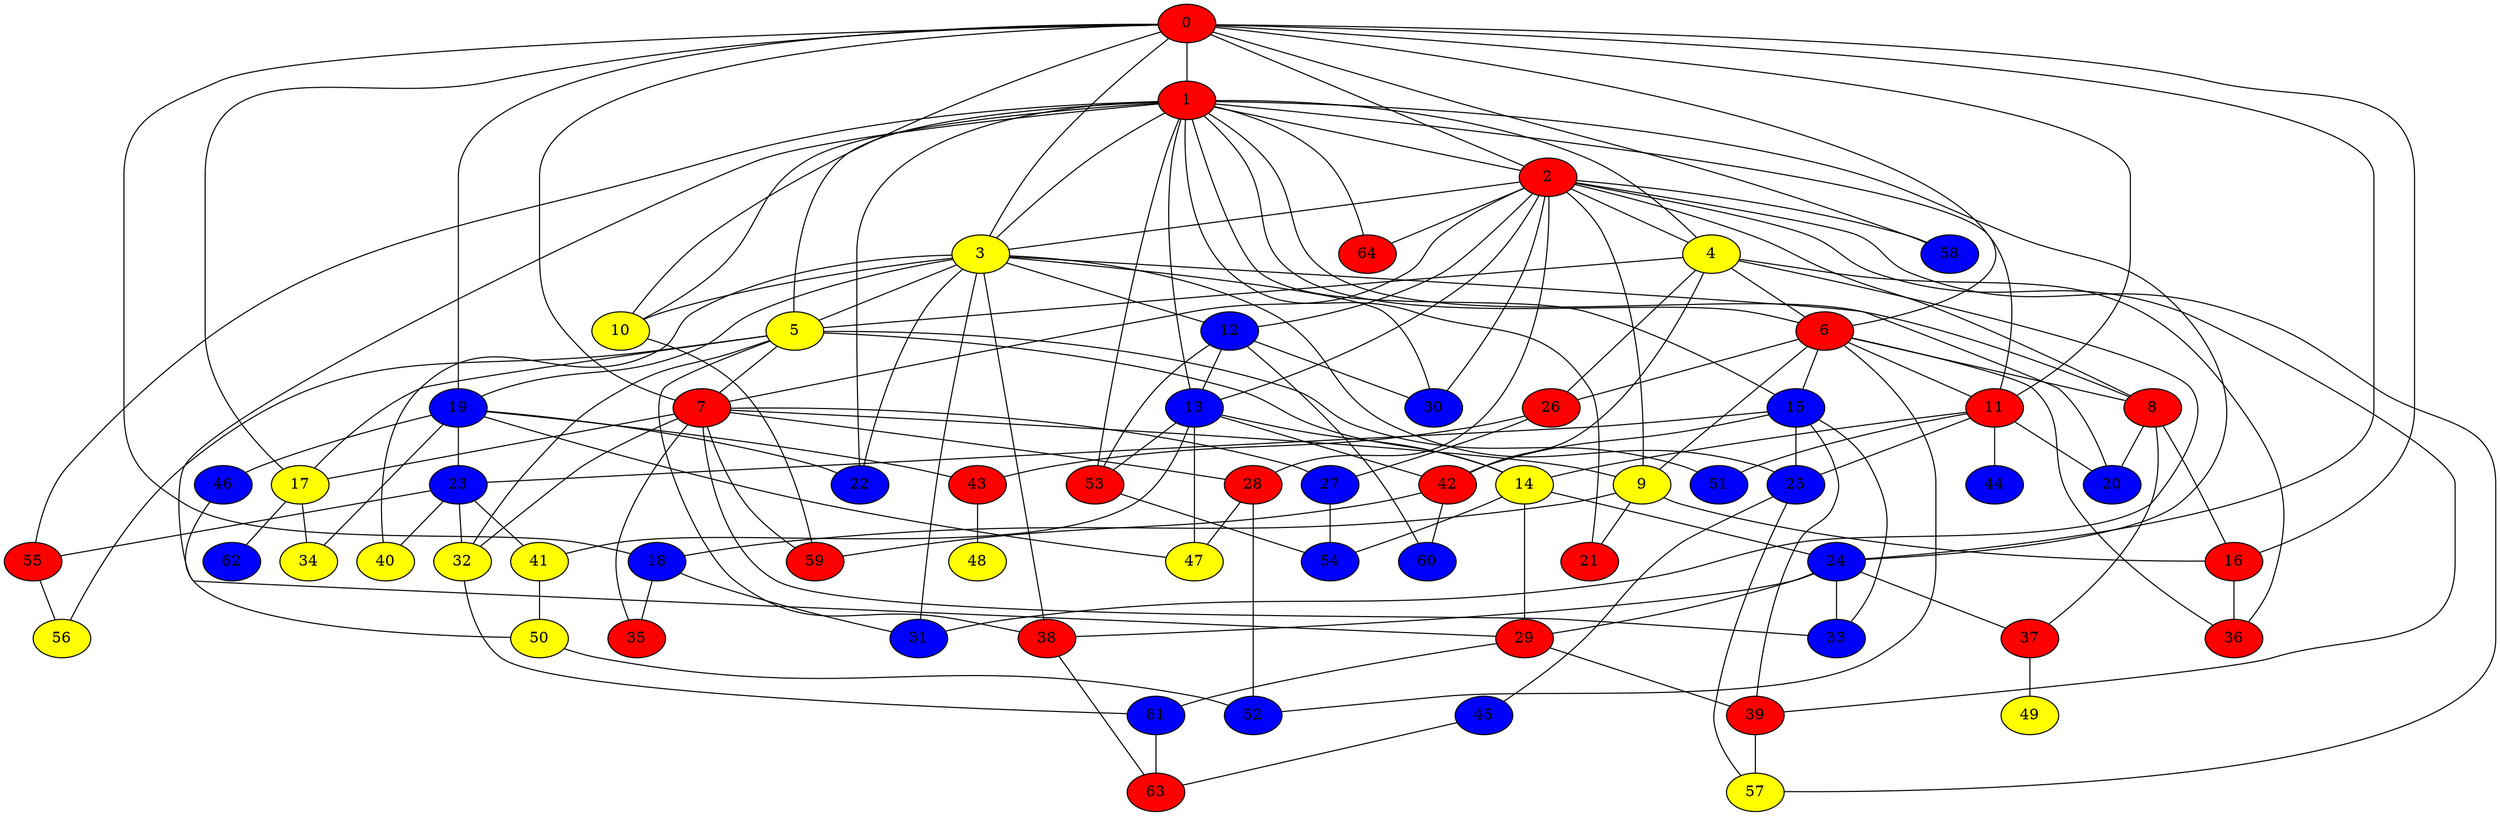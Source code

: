 graph {
0 [style = filled fillcolor = red];
1 [style = filled fillcolor = red];
2 [style = filled fillcolor = red];
3 [style = filled fillcolor = yellow];
4 [style = filled fillcolor = yellow];
5 [style = filled fillcolor = yellow];
6 [style = filled fillcolor = red];
7 [style = filled fillcolor = red];
8 [style = filled fillcolor = red];
9 [style = filled fillcolor = yellow];
10 [style = filled fillcolor = yellow];
11 [style = filled fillcolor = red];
12 [style = filled fillcolor = blue];
13 [style = filled fillcolor = blue];
14 [style = filled fillcolor = yellow];
15 [style = filled fillcolor = blue];
16 [style = filled fillcolor = red];
17 [style = filled fillcolor = yellow];
18 [style = filled fillcolor = blue];
19 [style = filled fillcolor = blue];
20 [style = filled fillcolor = blue];
21 [style = filled fillcolor = red];
22 [style = filled fillcolor = blue];
23 [style = filled fillcolor = blue];
24 [style = filled fillcolor = blue];
25 [style = filled fillcolor = blue];
26 [style = filled fillcolor = red];
27 [style = filled fillcolor = blue];
28 [style = filled fillcolor = red];
29 [style = filled fillcolor = red];
30 [style = filled fillcolor = blue];
31 [style = filled fillcolor = blue];
32 [style = filled fillcolor = yellow];
33 [style = filled fillcolor = blue];
34 [style = filled fillcolor = yellow];
35 [style = filled fillcolor = red];
36 [style = filled fillcolor = red];
37 [style = filled fillcolor = red];
38 [style = filled fillcolor = red];
39 [style = filled fillcolor = red];
40 [style = filled fillcolor = yellow];
41 [style = filled fillcolor = yellow];
42 [style = filled fillcolor = red];
43 [style = filled fillcolor = red];
44 [style = filled fillcolor = blue];
45 [style = filled fillcolor = blue];
46 [style = filled fillcolor = blue];
47 [style = filled fillcolor = yellow];
48 [style = filled fillcolor = yellow];
49 [style = filled fillcolor = yellow];
50 [style = filled fillcolor = yellow];
51 [style = filled fillcolor = blue];
52 [style = filled fillcolor = blue];
53 [style = filled fillcolor = red];
54 [style = filled fillcolor = blue];
55 [style = filled fillcolor = red];
56 [style = filled fillcolor = yellow];
57 [style = filled fillcolor = yellow];
58 [style = filled fillcolor = blue];
59 [style = filled fillcolor = red];
60 [style = filled fillcolor = blue];
61 [style = filled fillcolor = blue];
62 [style = filled fillcolor = blue];
63 [style = filled fillcolor = red];
64 [style = filled fillcolor = red];
0 -- 6;
0 -- 3;
0 -- 2;
0 -- 1;
0 -- 7;
0 -- 10;
0 -- 11;
0 -- 16;
0 -- 17;
0 -- 18;
0 -- 19;
0 -- 24;
0 -- 58;
1 -- 2;
1 -- 3;
1 -- 4;
1 -- 5;
1 -- 6;
1 -- 10;
1 -- 11;
1 -- 13;
1 -- 15;
1 -- 20;
1 -- 21;
1 -- 22;
1 -- 24;
1 -- 29;
1 -- 53;
1 -- 55;
1 -- 64;
2 -- 3;
2 -- 4;
2 -- 7;
2 -- 8;
2 -- 9;
2 -- 12;
2 -- 13;
2 -- 28;
2 -- 30;
2 -- 39;
2 -- 57;
2 -- 58;
2 -- 64;
3 -- 5;
3 -- 8;
3 -- 10;
3 -- 12;
3 -- 19;
3 -- 22;
3 -- 25;
3 -- 30;
3 -- 31;
3 -- 38;
3 -- 40;
4 -- 5;
4 -- 6;
4 -- 26;
4 -- 31;
4 -- 36;
4 -- 42;
5 -- 7;
5 -- 14;
5 -- 17;
5 -- 32;
5 -- 38;
5 -- 51;
5 -- 56;
6 -- 8;
6 -- 9;
6 -- 11;
6 -- 15;
6 -- 26;
6 -- 36;
6 -- 52;
7 -- 9;
7 -- 17;
7 -- 27;
7 -- 28;
7 -- 32;
7 -- 33;
7 -- 35;
7 -- 59;
8 -- 16;
8 -- 20;
8 -- 37;
9 -- 16;
9 -- 18;
9 -- 21;
10 -- 59;
11 -- 14;
11 -- 20;
11 -- 25;
11 -- 44;
11 -- 51;
12 -- 13;
12 -- 30;
12 -- 53;
12 -- 60;
13 -- 14;
13 -- 41;
13 -- 42;
13 -- 47;
13 -- 53;
14 -- 24;
14 -- 29;
14 -- 54;
15 -- 23;
15 -- 25;
15 -- 33;
15 -- 39;
15 -- 42;
16 -- 36;
17 -- 34;
17 -- 62;
18 -- 31;
18 -- 35;
19 -- 22;
19 -- 23;
19 -- 34;
19 -- 43;
19 -- 46;
19 -- 47;
23 -- 32;
23 -- 40;
23 -- 41;
23 -- 55;
24 -- 29;
24 -- 33;
24 -- 37;
24 -- 38;
25 -- 45;
25 -- 57;
26 -- 27;
26 -- 43;
27 -- 54;
28 -- 47;
28 -- 52;
29 -- 39;
29 -- 61;
32 -- 61;
37 -- 49;
38 -- 63;
39 -- 57;
41 -- 50;
42 -- 59;
42 -- 60;
43 -- 48;
45 -- 63;
46 -- 50;
50 -- 52;
53 -- 54;
55 -- 56;
61 -- 63;
}
